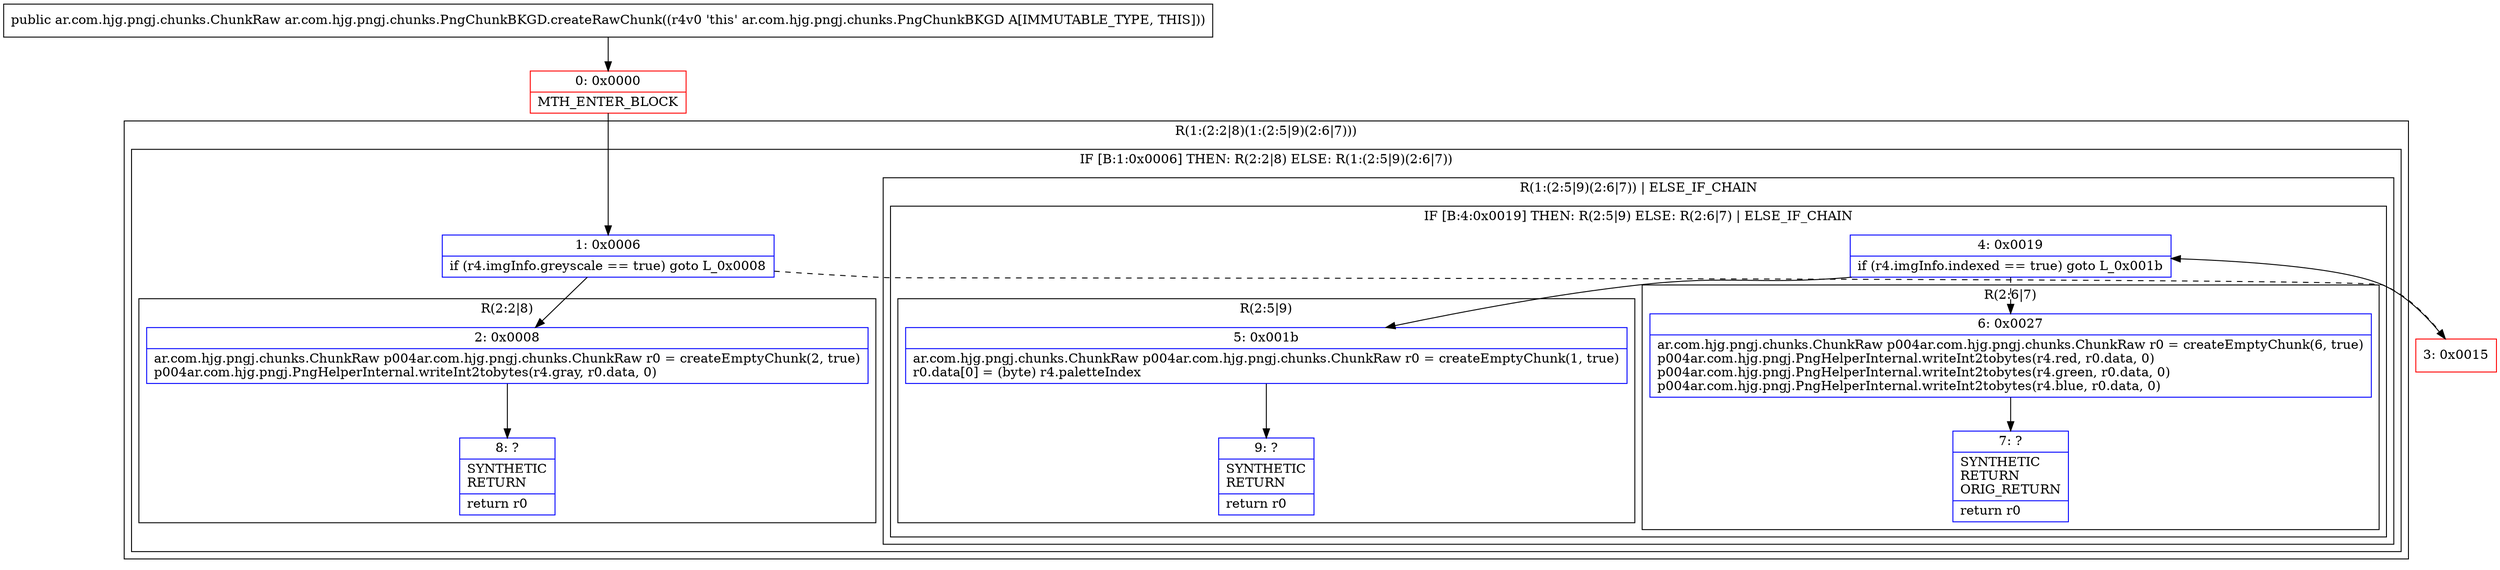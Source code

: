 digraph "CFG forar.com.hjg.pngj.chunks.PngChunkBKGD.createRawChunk()Lar\/com\/hjg\/pngj\/chunks\/ChunkRaw;" {
subgraph cluster_Region_7553430 {
label = "R(1:(2:2|8)(1:(2:5|9)(2:6|7)))";
node [shape=record,color=blue];
subgraph cluster_IfRegion_562298641 {
label = "IF [B:1:0x0006] THEN: R(2:2|8) ELSE: R(1:(2:5|9)(2:6|7))";
node [shape=record,color=blue];
Node_1 [shape=record,label="{1\:\ 0x0006|if (r4.imgInfo.greyscale == true) goto L_0x0008\l}"];
subgraph cluster_Region_355031611 {
label = "R(2:2|8)";
node [shape=record,color=blue];
Node_2 [shape=record,label="{2\:\ 0x0008|ar.com.hjg.pngj.chunks.ChunkRaw p004ar.com.hjg.pngj.chunks.ChunkRaw r0 = createEmptyChunk(2, true)\lp004ar.com.hjg.pngj.PngHelperInternal.writeInt2tobytes(r4.gray, r0.data, 0)\l}"];
Node_8 [shape=record,label="{8\:\ ?|SYNTHETIC\lRETURN\l|return r0\l}"];
}
subgraph cluster_Region_242638567 {
label = "R(1:(2:5|9)(2:6|7)) | ELSE_IF_CHAIN\l";
node [shape=record,color=blue];
subgraph cluster_IfRegion_1205802241 {
label = "IF [B:4:0x0019] THEN: R(2:5|9) ELSE: R(2:6|7) | ELSE_IF_CHAIN\l";
node [shape=record,color=blue];
Node_4 [shape=record,label="{4\:\ 0x0019|if (r4.imgInfo.indexed == true) goto L_0x001b\l}"];
subgraph cluster_Region_1841631178 {
label = "R(2:5|9)";
node [shape=record,color=blue];
Node_5 [shape=record,label="{5\:\ 0x001b|ar.com.hjg.pngj.chunks.ChunkRaw p004ar.com.hjg.pngj.chunks.ChunkRaw r0 = createEmptyChunk(1, true)\lr0.data[0] = (byte) r4.paletteIndex\l}"];
Node_9 [shape=record,label="{9\:\ ?|SYNTHETIC\lRETURN\l|return r0\l}"];
}
subgraph cluster_Region_553829851 {
label = "R(2:6|7)";
node [shape=record,color=blue];
Node_6 [shape=record,label="{6\:\ 0x0027|ar.com.hjg.pngj.chunks.ChunkRaw p004ar.com.hjg.pngj.chunks.ChunkRaw r0 = createEmptyChunk(6, true)\lp004ar.com.hjg.pngj.PngHelperInternal.writeInt2tobytes(r4.red, r0.data, 0)\lp004ar.com.hjg.pngj.PngHelperInternal.writeInt2tobytes(r4.green, r0.data, 0)\lp004ar.com.hjg.pngj.PngHelperInternal.writeInt2tobytes(r4.blue, r0.data, 0)\l}"];
Node_7 [shape=record,label="{7\:\ ?|SYNTHETIC\lRETURN\lORIG_RETURN\l|return r0\l}"];
}
}
}
}
}
Node_0 [shape=record,color=red,label="{0\:\ 0x0000|MTH_ENTER_BLOCK\l}"];
Node_3 [shape=record,color=red,label="{3\:\ 0x0015}"];
MethodNode[shape=record,label="{public ar.com.hjg.pngj.chunks.ChunkRaw ar.com.hjg.pngj.chunks.PngChunkBKGD.createRawChunk((r4v0 'this' ar.com.hjg.pngj.chunks.PngChunkBKGD A[IMMUTABLE_TYPE, THIS])) }"];
MethodNode -> Node_0;
Node_1 -> Node_2;
Node_1 -> Node_3[style=dashed];
Node_2 -> Node_8;
Node_4 -> Node_5;
Node_4 -> Node_6[style=dashed];
Node_5 -> Node_9;
Node_6 -> Node_7;
Node_0 -> Node_1;
Node_3 -> Node_4;
}

